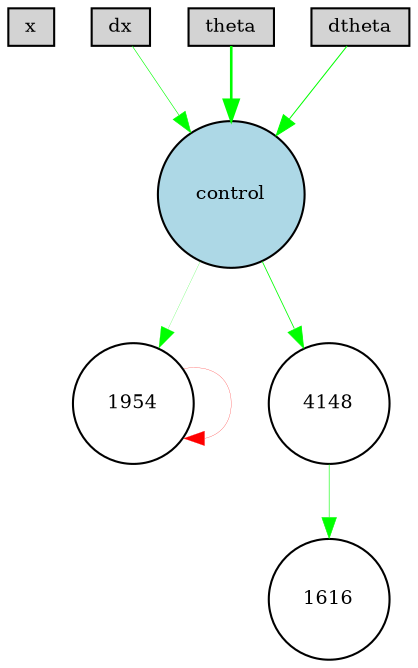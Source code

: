 digraph {
	node [fontsize=9 height=0.2 shape=circle width=0.2]
	x [fillcolor=lightgray shape=box style=filled]
	dx [fillcolor=lightgray shape=box style=filled]
	theta [fillcolor=lightgray shape=box style=filled]
	dtheta [fillcolor=lightgray shape=box style=filled]
	control [fillcolor=lightblue style=filled]
	dtheta -> control [color=green penwidth=0.48831718306821326 style=solid]
	theta -> control [color=green penwidth=1.2555611288786752 style=solid]
	control -> 1954 [color=green penwidth=0.10164342612140163 style=solid]
	1954 -> 1954 [color=red penwidth=0.11480853030716745 style=solid]
	control -> 4148 [color=green penwidth=0.3920795789614946 style=solid]
	dx -> control [color=green penwidth=0.2935598591237462 style=solid]
	4148 -> 1616 [color=green penwidth=0.2827080801380823 style=solid]
}
